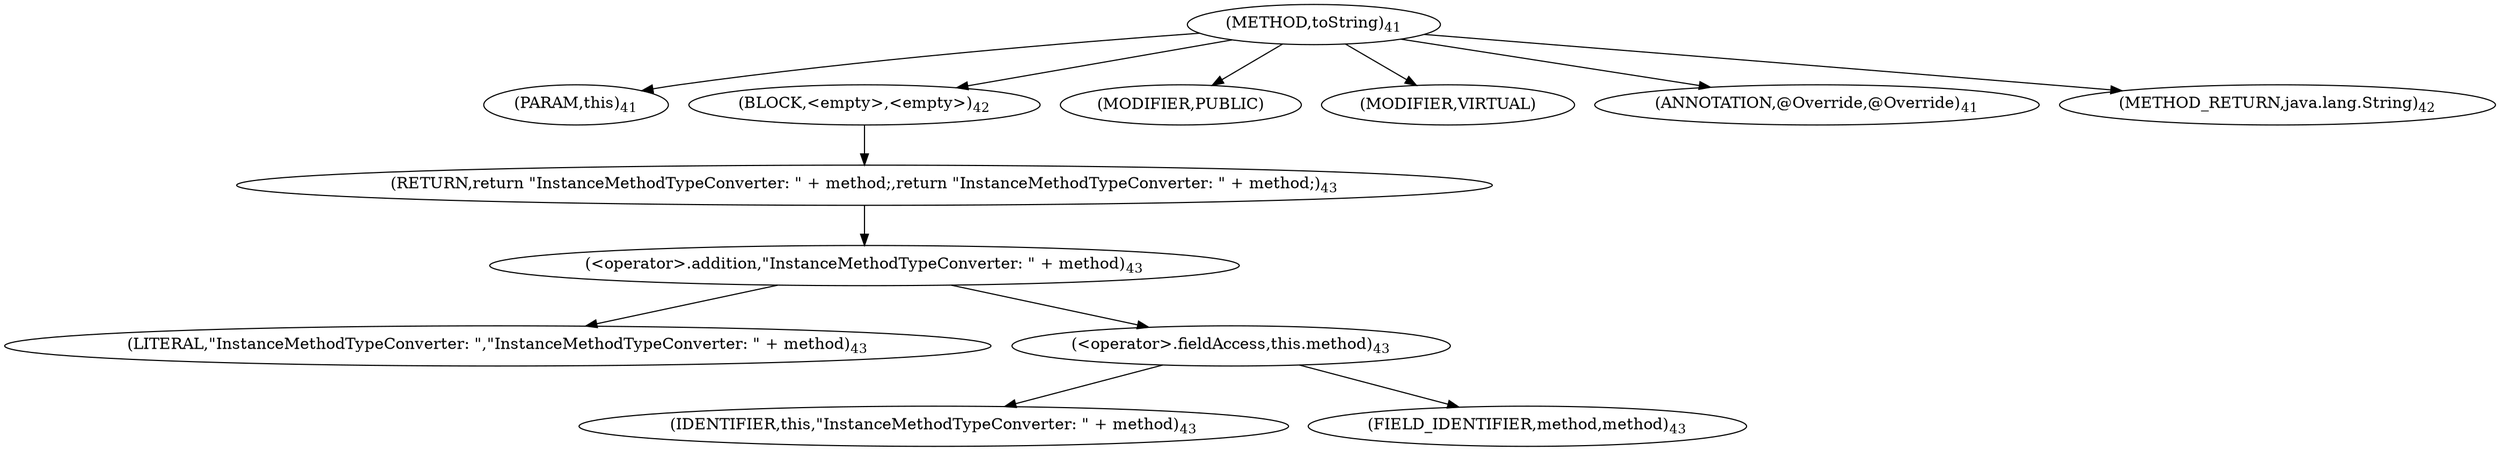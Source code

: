 digraph "toString" {  
"39" [label = <(METHOD,toString)<SUB>41</SUB>> ]
"40" [label = <(PARAM,this)<SUB>41</SUB>> ]
"41" [label = <(BLOCK,&lt;empty&gt;,&lt;empty&gt;)<SUB>42</SUB>> ]
"42" [label = <(RETURN,return &quot;InstanceMethodTypeConverter: &quot; + method;,return &quot;InstanceMethodTypeConverter: &quot; + method;)<SUB>43</SUB>> ]
"43" [label = <(&lt;operator&gt;.addition,&quot;InstanceMethodTypeConverter: &quot; + method)<SUB>43</SUB>> ]
"44" [label = <(LITERAL,&quot;InstanceMethodTypeConverter: &quot;,&quot;InstanceMethodTypeConverter: &quot; + method)<SUB>43</SUB>> ]
"45" [label = <(&lt;operator&gt;.fieldAccess,this.method)<SUB>43</SUB>> ]
"46" [label = <(IDENTIFIER,this,&quot;InstanceMethodTypeConverter: &quot; + method)<SUB>43</SUB>> ]
"47" [label = <(FIELD_IDENTIFIER,method,method)<SUB>43</SUB>> ]
"48" [label = <(MODIFIER,PUBLIC)> ]
"49" [label = <(MODIFIER,VIRTUAL)> ]
"50" [label = <(ANNOTATION,@Override,@Override)<SUB>41</SUB>> ]
"51" [label = <(METHOD_RETURN,java.lang.String)<SUB>42</SUB>> ]
  "39" -> "40" 
  "39" -> "41" 
  "39" -> "48" 
  "39" -> "49" 
  "39" -> "50" 
  "39" -> "51" 
  "41" -> "42" 
  "42" -> "43" 
  "43" -> "44" 
  "43" -> "45" 
  "45" -> "46" 
  "45" -> "47" 
}
